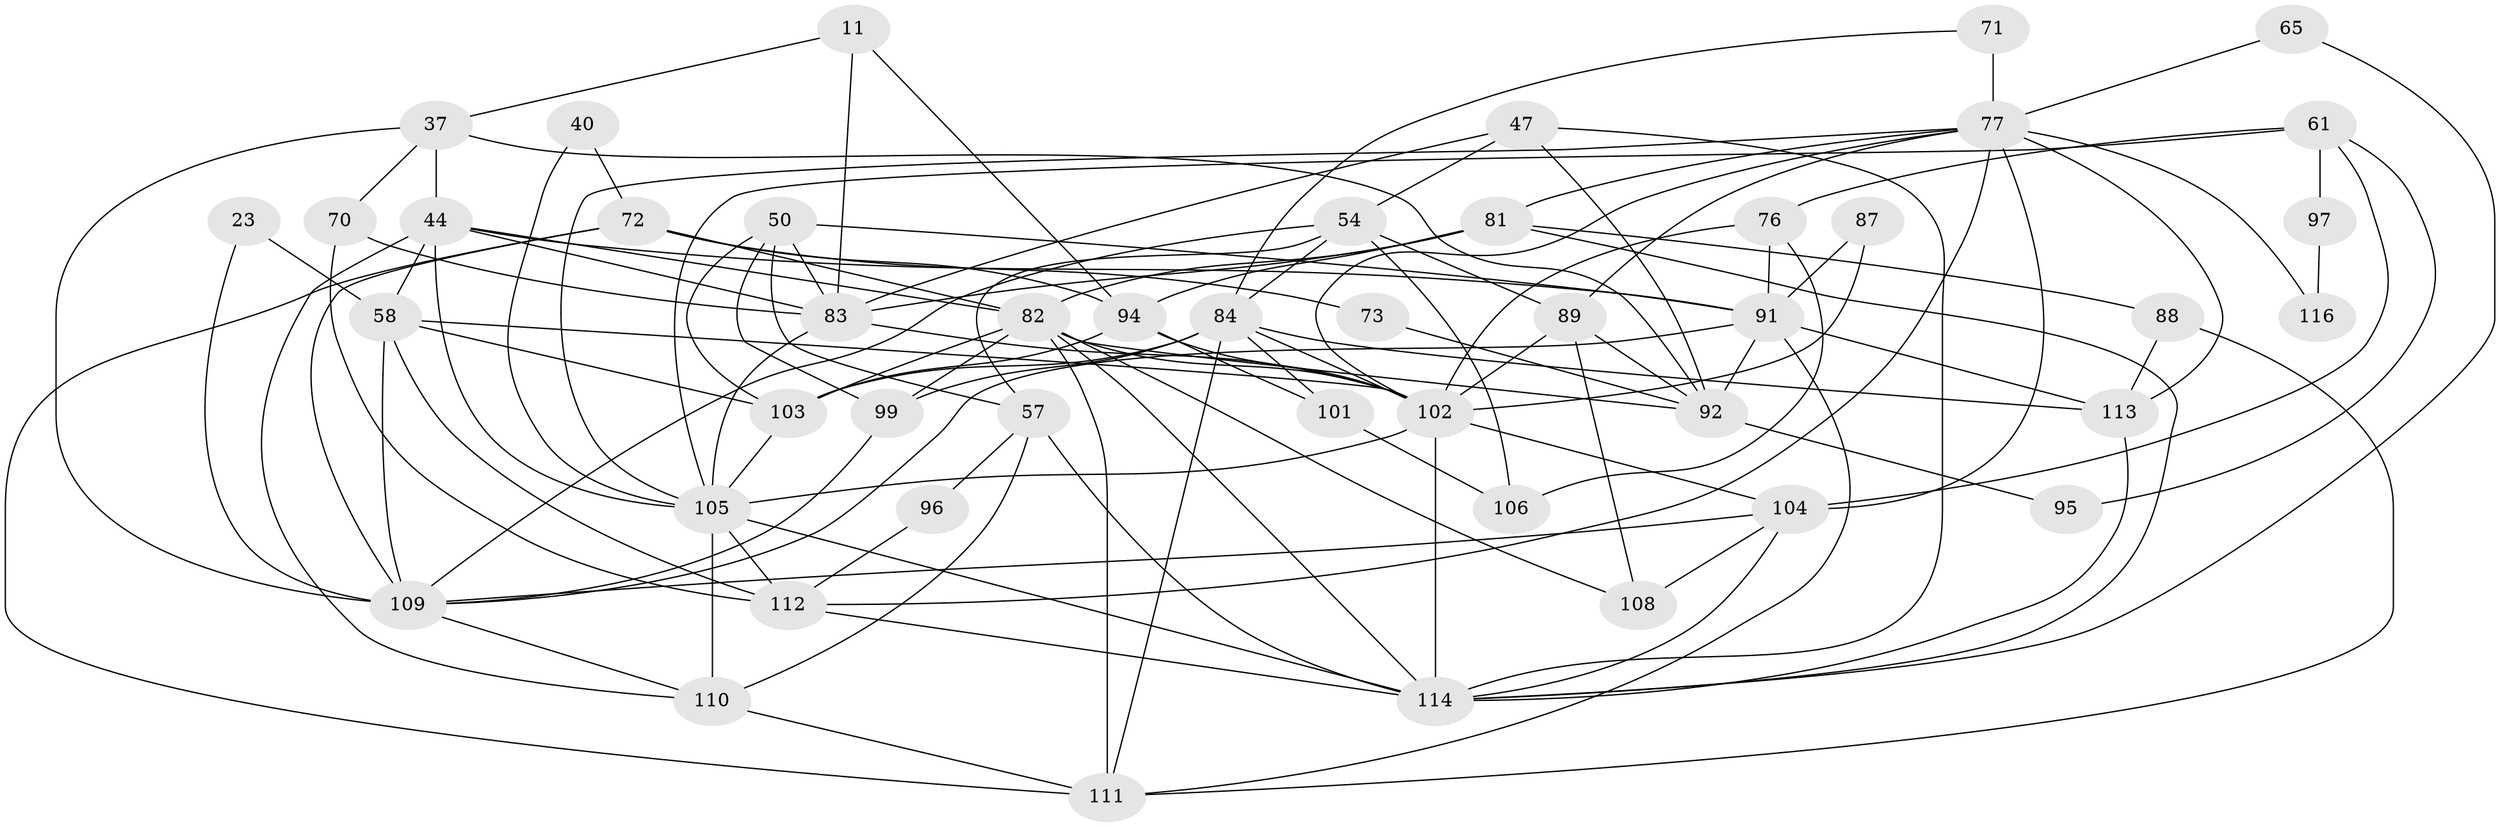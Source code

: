 // original degree distribution, {5: 0.21551724137931033, 3: 0.2413793103448276, 2: 0.1724137931034483, 4: 0.2413793103448276, 7: 0.05172413793103448, 6: 0.0603448275862069, 11: 0.008620689655172414, 8: 0.008620689655172414}
// Generated by graph-tools (version 1.1) at 2025/54/03/04/25 21:54:07]
// undirected, 46 vertices, 119 edges
graph export_dot {
graph [start="1"]
  node [color=gray90,style=filled];
  11;
  23;
  37 [super="+1"];
  40;
  44;
  47;
  50 [super="+9+27"];
  54 [super="+8"];
  57 [super="+17"];
  58 [super="+42+12"];
  61 [super="+59"];
  65;
  70;
  71 [super="+35"];
  72 [super="+26"];
  73;
  76;
  77 [super="+49+46+56"];
  81 [super="+10+20+34"];
  82 [super="+38+64"];
  83 [super="+4+63"];
  84 [super="+29"];
  87;
  88;
  89;
  91 [super="+16+68"];
  92 [super="+69"];
  94 [super="+33+67"];
  95;
  96;
  97;
  99;
  101;
  102 [super="+60+80+100"];
  103 [super="+39+14"];
  104 [super="+62+93+98"];
  105 [super="+75+19+85+51"];
  106 [super="+18"];
  108 [super="+78"];
  109 [super="+86+66"];
  110;
  111 [super="+90"];
  112 [super="+55"];
  113 [super="+30+107"];
  114 [super="+41+74"];
  116 [super="+115"];
  11 -- 83 [weight=2];
  11 -- 37;
  11 -- 94;
  23 -- 58 [weight=2];
  23 -- 109;
  37 -- 44 [weight=2];
  37 -- 70;
  37 -- 92;
  37 -- 109;
  40 -- 72;
  40 -- 105;
  44 -- 58 [weight=3];
  44 -- 83 [weight=2];
  44 -- 91;
  44 -- 110;
  44 -- 82;
  44 -- 105;
  47 -- 54;
  47 -- 92;
  47 -- 114;
  47 -- 83;
  50 -- 99 [weight=2];
  50 -- 57;
  50 -- 103 [weight=2];
  50 -- 83;
  50 -- 91;
  54 -- 89 [weight=2];
  54 -- 106;
  54 -- 84;
  54 -- 57;
  54 -- 109;
  57 -- 96;
  57 -- 114 [weight=2];
  57 -- 110;
  58 -- 103;
  58 -- 112 [weight=2];
  58 -- 109;
  58 -- 102 [weight=2];
  61 -- 97;
  61 -- 76;
  61 -- 95;
  61 -- 104 [weight=2];
  61 -- 105 [weight=2];
  65 -- 114;
  65 -- 77;
  70 -- 112;
  70 -- 83;
  71 -- 84 [weight=2];
  71 -- 77 [weight=3];
  72 -- 73;
  72 -- 82;
  72 -- 111;
  72 -- 109;
  72 -- 94 [weight=2];
  73 -- 92;
  76 -- 106;
  76 -- 91;
  76 -- 102;
  77 -- 104 [weight=2];
  77 -- 112;
  77 -- 116 [weight=3];
  77 -- 89;
  77 -- 113;
  77 -- 105 [weight=2];
  77 -- 102;
  77 -- 81;
  81 -- 114 [weight=2];
  81 -- 82;
  81 -- 83 [weight=2];
  81 -- 94 [weight=3];
  81 -- 88;
  82 -- 99;
  82 -- 108;
  82 -- 111 [weight=2];
  82 -- 103 [weight=2];
  82 -- 92;
  82 -- 114;
  82 -- 102;
  83 -- 105 [weight=2];
  83 -- 102;
  84 -- 99;
  84 -- 101;
  84 -- 103;
  84 -- 113 [weight=2];
  84 -- 111;
  84 -- 102 [weight=2];
  87 -- 91;
  87 -- 102;
  88 -- 111;
  88 -- 113;
  89 -- 108 [weight=2];
  89 -- 92;
  89 -- 102;
  91 -- 92 [weight=2];
  91 -- 113;
  91 -- 109;
  91 -- 111;
  92 -- 95;
  94 -- 101;
  94 -- 103;
  94 -- 102 [weight=2];
  96 -- 112;
  97 -- 116;
  99 -- 109;
  101 -- 106 [weight=2];
  102 -- 104;
  102 -- 114 [weight=3];
  102 -- 105;
  103 -- 105;
  104 -- 114;
  104 -- 108;
  104 -- 109;
  105 -- 114 [weight=3];
  105 -- 112;
  105 -- 110 [weight=2];
  109 -- 110;
  110 -- 111 [weight=2];
  112 -- 114;
  113 -- 114;
}
